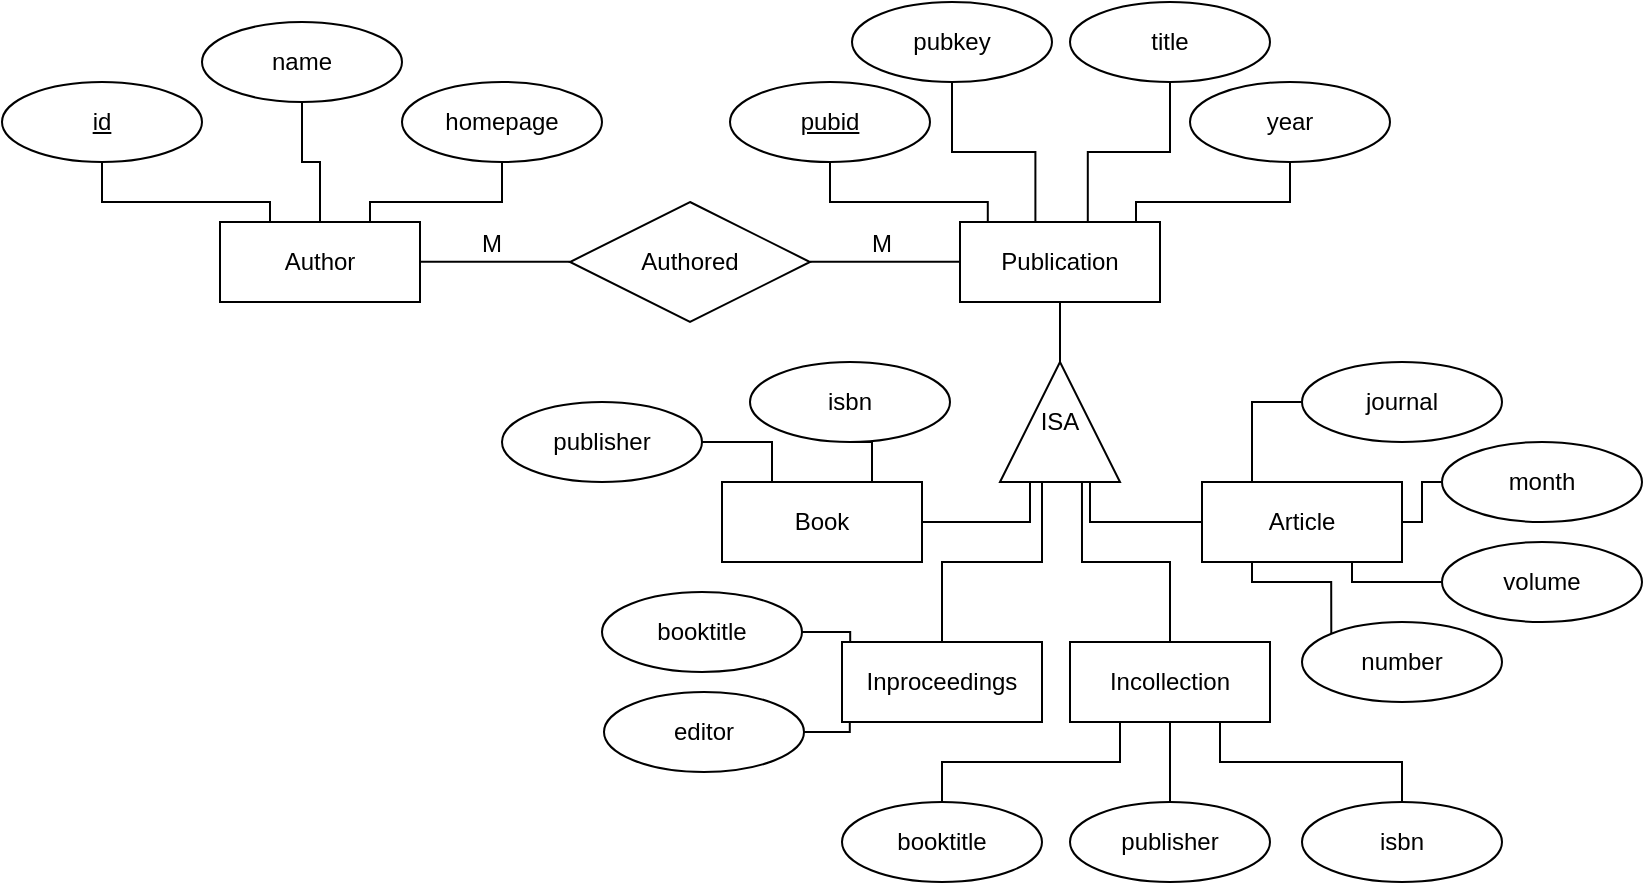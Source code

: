 <mxfile version="22.0.6" type="device">
  <diagram name="Page-1" id="rGmIJCDmmFJFTNqrKPJ_">
    <mxGraphModel dx="808" dy="476" grid="1" gridSize="10" guides="1" tooltips="1" connect="1" arrows="1" fold="1" page="1" pageScale="1" pageWidth="1169" pageHeight="827" math="0" shadow="0">
      <root>
        <mxCell id="0" />
        <mxCell id="1" parent="0" />
        <mxCell id="ZkCvH2NiR-B9nWH_DVVd-18" value="Publication" style="whiteSpace=wrap;html=1;align=center;" parent="1" vertex="1">
          <mxGeometry x="654" y="304" width="100" height="40" as="geometry" />
        </mxCell>
        <mxCell id="ZkCvH2NiR-B9nWH_DVVd-19" value="Book" style="whiteSpace=wrap;html=1;align=center;" parent="1" vertex="1">
          <mxGeometry x="535" y="434" width="100" height="40" as="geometry" />
        </mxCell>
        <mxCell id="ZkCvH2NiR-B9nWH_DVVd-20" value="Inproceedings" style="whiteSpace=wrap;html=1;align=center;" parent="1" vertex="1">
          <mxGeometry x="595" y="514" width="100" height="40" as="geometry" />
        </mxCell>
        <mxCell id="ZkCvH2NiR-B9nWH_DVVd-21" value="Incollection" style="whiteSpace=wrap;html=1;align=center;" parent="1" vertex="1">
          <mxGeometry x="709" y="514" width="100" height="40" as="geometry" />
        </mxCell>
        <mxCell id="ZkCvH2NiR-B9nWH_DVVd-22" value="Article" style="whiteSpace=wrap;html=1;align=center;" parent="1" vertex="1">
          <mxGeometry x="775" y="434" width="100" height="40" as="geometry" />
        </mxCell>
        <mxCell id="ZkCvH2NiR-B9nWH_DVVd-23" value="Author" style="whiteSpace=wrap;html=1;align=center;" parent="1" vertex="1">
          <mxGeometry x="284" y="304" width="100" height="40" as="geometry" />
        </mxCell>
        <mxCell id="ZkCvH2NiR-B9nWH_DVVd-85" style="edgeStyle=orthogonalEdgeStyle;rounded=0;orthogonalLoop=1;jettySize=auto;html=1;exitX=0.5;exitY=1;exitDx=0;exitDy=0;endArrow=none;endFill=0;" parent="1" source="ZkCvH2NiR-B9nWH_DVVd-24" target="ZkCvH2NiR-B9nWH_DVVd-23" edge="1">
          <mxGeometry relative="1" as="geometry" />
        </mxCell>
        <mxCell id="ZkCvH2NiR-B9nWH_DVVd-24" value="name" style="ellipse;whiteSpace=wrap;html=1;align=center;" parent="1" vertex="1">
          <mxGeometry x="275" y="204" width="100" height="40" as="geometry" />
        </mxCell>
        <mxCell id="ZkCvH2NiR-B9nWH_DVVd-84" style="edgeStyle=orthogonalEdgeStyle;rounded=0;orthogonalLoop=1;jettySize=auto;html=1;exitX=0.5;exitY=1;exitDx=0;exitDy=0;entryX=0.25;entryY=0;entryDx=0;entryDy=0;endArrow=none;endFill=0;" parent="1" source="ZkCvH2NiR-B9nWH_DVVd-25" target="ZkCvH2NiR-B9nWH_DVVd-23" edge="1">
          <mxGeometry relative="1" as="geometry">
            <Array as="points">
              <mxPoint x="225" y="294" />
              <mxPoint x="309" y="294" />
            </Array>
          </mxGeometry>
        </mxCell>
        <mxCell id="ZkCvH2NiR-B9nWH_DVVd-25" value="id" style="ellipse;whiteSpace=wrap;html=1;align=center;fontStyle=4;" parent="1" vertex="1">
          <mxGeometry x="175" y="234" width="100" height="40" as="geometry" />
        </mxCell>
        <mxCell id="ZkCvH2NiR-B9nWH_DVVd-26" value="pubid" style="ellipse;whiteSpace=wrap;html=1;align=center;fontStyle=4;" parent="1" vertex="1">
          <mxGeometry x="539" y="234" width="100" height="40" as="geometry" />
        </mxCell>
        <mxCell id="ZkCvH2NiR-B9nWH_DVVd-86" style="edgeStyle=orthogonalEdgeStyle;rounded=0;orthogonalLoop=1;jettySize=auto;html=1;exitX=0.5;exitY=1;exitDx=0;exitDy=0;entryX=0.75;entryY=0;entryDx=0;entryDy=0;endArrow=none;endFill=0;" parent="1" source="ZkCvH2NiR-B9nWH_DVVd-28" target="ZkCvH2NiR-B9nWH_DVVd-23" edge="1">
          <mxGeometry relative="1" as="geometry" />
        </mxCell>
        <mxCell id="ZkCvH2NiR-B9nWH_DVVd-28" value="homepage" style="ellipse;whiteSpace=wrap;html=1;align=center;" parent="1" vertex="1">
          <mxGeometry x="375" y="234" width="100" height="40" as="geometry" />
        </mxCell>
        <mxCell id="ZkCvH2NiR-B9nWH_DVVd-30" value="title" style="ellipse;whiteSpace=wrap;html=1;align=center;" parent="1" vertex="1">
          <mxGeometry x="709" y="194" width="100" height="40" as="geometry" />
        </mxCell>
        <mxCell id="ZkCvH2NiR-B9nWH_DVVd-31" value="year" style="ellipse;whiteSpace=wrap;html=1;align=center;" parent="1" vertex="1">
          <mxGeometry x="769" y="234" width="100" height="40" as="geometry" />
        </mxCell>
        <mxCell id="ZkCvH2NiR-B9nWH_DVVd-32" value="Authored" style="shape=rhombus;perimeter=rhombusPerimeter;whiteSpace=wrap;html=1;align=center;" parent="1" vertex="1">
          <mxGeometry x="459" y="294" width="120" height="60" as="geometry" />
        </mxCell>
        <mxCell id="ZkCvH2NiR-B9nWH_DVVd-60" value="" style="edgeStyle=orthogonalEdgeStyle;rounded=0;orthogonalLoop=1;jettySize=auto;html=1;endArrow=none;endFill=0;" parent="1" source="ZkCvH2NiR-B9nWH_DVVd-46" target="ZkCvH2NiR-B9nWH_DVVd-18" edge="1">
          <mxGeometry relative="1" as="geometry" />
        </mxCell>
        <mxCell id="ZkCvH2NiR-B9nWH_DVVd-62" style="edgeStyle=orthogonalEdgeStyle;rounded=0;orthogonalLoop=1;jettySize=auto;html=1;exitX=0;exitY=0.25;exitDx=0;exitDy=0;endArrow=none;endFill=0;" parent="1" source="ZkCvH2NiR-B9nWH_DVVd-46" target="ZkCvH2NiR-B9nWH_DVVd-19" edge="1">
          <mxGeometry relative="1" as="geometry" />
        </mxCell>
        <mxCell id="ZkCvH2NiR-B9nWH_DVVd-63" style="edgeStyle=orthogonalEdgeStyle;rounded=0;orthogonalLoop=1;jettySize=auto;html=1;exitX=0;exitY=0.75;exitDx=0;exitDy=0;endArrow=none;endFill=0;" parent="1" source="ZkCvH2NiR-B9nWH_DVVd-46" target="ZkCvH2NiR-B9nWH_DVVd-22" edge="1">
          <mxGeometry relative="1" as="geometry" />
        </mxCell>
        <mxCell id="ZkCvH2NiR-B9nWH_DVVd-46" value="ISA" style="triangle;whiteSpace=wrap;html=1;direction=north;" parent="1" vertex="1">
          <mxGeometry x="674" y="374" width="60" height="60" as="geometry" />
        </mxCell>
        <mxCell id="ZkCvH2NiR-B9nWH_DVVd-51" style="edgeStyle=orthogonalEdgeStyle;rounded=0;orthogonalLoop=1;jettySize=auto;html=1;exitX=0.5;exitY=0;exitDx=0;exitDy=0;entryX=0;entryY=0.35;entryDx=0;entryDy=0;entryPerimeter=0;endArrow=none;endFill=0;" parent="1" source="ZkCvH2NiR-B9nWH_DVVd-20" target="ZkCvH2NiR-B9nWH_DVVd-46" edge="1">
          <mxGeometry relative="1" as="geometry" />
        </mxCell>
        <mxCell id="ZkCvH2NiR-B9nWH_DVVd-52" style="edgeStyle=orthogonalEdgeStyle;rounded=0;orthogonalLoop=1;jettySize=auto;html=1;exitX=0.5;exitY=0;exitDx=0;exitDy=0;entryX=0;entryY=0.683;entryDx=0;entryDy=0;entryPerimeter=0;endArrow=none;endFill=0;" parent="1" source="ZkCvH2NiR-B9nWH_DVVd-21" target="ZkCvH2NiR-B9nWH_DVVd-46" edge="1">
          <mxGeometry relative="1" as="geometry" />
        </mxCell>
        <mxCell id="ZkCvH2NiR-B9nWH_DVVd-96" style="edgeStyle=orthogonalEdgeStyle;rounded=0;orthogonalLoop=1;jettySize=auto;html=1;exitX=0;exitY=0.5;exitDx=0;exitDy=0;entryX=0.25;entryY=0;entryDx=0;entryDy=0;endArrow=none;endFill=0;" parent="1" source="ZkCvH2NiR-B9nWH_DVVd-64" target="ZkCvH2NiR-B9nWH_DVVd-22" edge="1">
          <mxGeometry relative="1" as="geometry" />
        </mxCell>
        <mxCell id="ZkCvH2NiR-B9nWH_DVVd-64" value="journal" style="ellipse;whiteSpace=wrap;html=1;align=center;" parent="1" vertex="1">
          <mxGeometry x="825" y="374" width="100" height="40" as="geometry" />
        </mxCell>
        <mxCell id="ZkCvH2NiR-B9nWH_DVVd-97" style="edgeStyle=orthogonalEdgeStyle;rounded=0;orthogonalLoop=1;jettySize=auto;html=1;exitX=0;exitY=0.5;exitDx=0;exitDy=0;entryX=1;entryY=0.5;entryDx=0;entryDy=0;endArrow=none;endFill=0;" parent="1" source="ZkCvH2NiR-B9nWH_DVVd-69" target="ZkCvH2NiR-B9nWH_DVVd-22" edge="1">
          <mxGeometry relative="1" as="geometry">
            <Array as="points">
              <mxPoint x="885" y="434" />
              <mxPoint x="885" y="454" />
            </Array>
          </mxGeometry>
        </mxCell>
        <mxCell id="ZkCvH2NiR-B9nWH_DVVd-69" value="month" style="ellipse;whiteSpace=wrap;html=1;align=center;" parent="1" vertex="1">
          <mxGeometry x="895" y="414" width="100" height="40" as="geometry" />
        </mxCell>
        <mxCell id="ZkCvH2NiR-B9nWH_DVVd-100" style="edgeStyle=orthogonalEdgeStyle;rounded=0;orthogonalLoop=1;jettySize=auto;html=1;exitX=0;exitY=0.5;exitDx=0;exitDy=0;entryX=0.75;entryY=1;entryDx=0;entryDy=0;endArrow=none;endFill=0;" parent="1" source="ZkCvH2NiR-B9nWH_DVVd-70" target="ZkCvH2NiR-B9nWH_DVVd-22" edge="1">
          <mxGeometry relative="1" as="geometry">
            <Array as="points">
              <mxPoint x="850" y="484" />
            </Array>
          </mxGeometry>
        </mxCell>
        <mxCell id="ZkCvH2NiR-B9nWH_DVVd-70" value="volume" style="ellipse;whiteSpace=wrap;html=1;align=center;" parent="1" vertex="1">
          <mxGeometry x="895" y="464" width="100" height="40" as="geometry" />
        </mxCell>
        <mxCell id="ZkCvH2NiR-B9nWH_DVVd-101" style="edgeStyle=orthogonalEdgeStyle;rounded=0;orthogonalLoop=1;jettySize=auto;html=1;exitX=0;exitY=0;exitDx=0;exitDy=0;entryX=0.25;entryY=1;entryDx=0;entryDy=0;endArrow=none;endFill=0;" parent="1" source="ZkCvH2NiR-B9nWH_DVVd-71" target="ZkCvH2NiR-B9nWH_DVVd-22" edge="1">
          <mxGeometry relative="1" as="geometry">
            <Array as="points">
              <mxPoint x="840" y="484" />
              <mxPoint x="800" y="484" />
            </Array>
          </mxGeometry>
        </mxCell>
        <mxCell id="ZkCvH2NiR-B9nWH_DVVd-71" value="number" style="ellipse;whiteSpace=wrap;html=1;align=center;" parent="1" vertex="1">
          <mxGeometry x="825" y="504" width="100" height="40" as="geometry" />
        </mxCell>
        <mxCell id="ZkCvH2NiR-B9nWH_DVVd-109" style="edgeStyle=orthogonalEdgeStyle;rounded=0;orthogonalLoop=1;jettySize=auto;html=1;exitX=0.5;exitY=0;exitDx=0;exitDy=0;entryX=0.5;entryY=1;entryDx=0;entryDy=0;endArrow=none;endFill=0;" parent="1" source="ZkCvH2NiR-B9nWH_DVVd-72" target="ZkCvH2NiR-B9nWH_DVVd-21" edge="1">
          <mxGeometry relative="1" as="geometry" />
        </mxCell>
        <mxCell id="ZkCvH2NiR-B9nWH_DVVd-72" value="publisher" style="ellipse;whiteSpace=wrap;html=1;align=center;" parent="1" vertex="1">
          <mxGeometry x="709" y="594" width="100" height="40" as="geometry" />
        </mxCell>
        <mxCell id="ZkCvH2NiR-B9nWH_DVVd-110" style="edgeStyle=orthogonalEdgeStyle;rounded=0;orthogonalLoop=1;jettySize=auto;html=1;exitX=0.5;exitY=0;exitDx=0;exitDy=0;entryX=0.75;entryY=1;entryDx=0;entryDy=0;endArrow=none;endFill=0;" parent="1" source="ZkCvH2NiR-B9nWH_DVVd-73" target="ZkCvH2NiR-B9nWH_DVVd-21" edge="1">
          <mxGeometry relative="1" as="geometry" />
        </mxCell>
        <mxCell id="ZkCvH2NiR-B9nWH_DVVd-73" value="isbn" style="ellipse;whiteSpace=wrap;html=1;align=center;" parent="1" vertex="1">
          <mxGeometry x="825" y="594" width="100" height="40" as="geometry" />
        </mxCell>
        <mxCell id="ZkCvH2NiR-B9nWH_DVVd-108" style="edgeStyle=orthogonalEdgeStyle;rounded=0;orthogonalLoop=1;jettySize=auto;html=1;exitX=0.5;exitY=0;exitDx=0;exitDy=0;entryX=0.25;entryY=1;entryDx=0;entryDy=0;endArrow=none;endFill=0;" parent="1" source="ZkCvH2NiR-B9nWH_DVVd-74" target="ZkCvH2NiR-B9nWH_DVVd-21" edge="1">
          <mxGeometry relative="1" as="geometry" />
        </mxCell>
        <mxCell id="ZkCvH2NiR-B9nWH_DVVd-74" value="booktitle" style="ellipse;whiteSpace=wrap;html=1;align=center;" parent="1" vertex="1">
          <mxGeometry x="595" y="594" width="100" height="40" as="geometry" />
        </mxCell>
        <mxCell id="ZkCvH2NiR-B9nWH_DVVd-105" style="edgeStyle=orthogonalEdgeStyle;rounded=0;orthogonalLoop=1;jettySize=auto;html=1;exitX=1;exitY=0.5;exitDx=0;exitDy=0;entryX=0.039;entryY=0.998;entryDx=0;entryDy=0;endArrow=none;endFill=0;entryPerimeter=0;" parent="1" source="ZkCvH2NiR-B9nWH_DVVd-75" target="ZkCvH2NiR-B9nWH_DVVd-20" edge="1">
          <mxGeometry relative="1" as="geometry" />
        </mxCell>
        <mxCell id="ZkCvH2NiR-B9nWH_DVVd-75" value="editor" style="ellipse;whiteSpace=wrap;html=1;align=center;" parent="1" vertex="1">
          <mxGeometry x="476" y="539" width="100" height="40" as="geometry" />
        </mxCell>
        <mxCell id="ZkCvH2NiR-B9nWH_DVVd-106" style="edgeStyle=orthogonalEdgeStyle;rounded=0;orthogonalLoop=1;jettySize=auto;html=1;exitX=1;exitY=0.5;exitDx=0;exitDy=0;entryX=0.041;entryY=-0.002;entryDx=0;entryDy=0;endArrow=none;endFill=0;entryPerimeter=0;" parent="1" source="ZkCvH2NiR-B9nWH_DVVd-76" target="ZkCvH2NiR-B9nWH_DVVd-20" edge="1">
          <mxGeometry relative="1" as="geometry" />
        </mxCell>
        <mxCell id="ZkCvH2NiR-B9nWH_DVVd-76" value="booktitle" style="ellipse;whiteSpace=wrap;html=1;align=center;" parent="1" vertex="1">
          <mxGeometry x="475" y="489" width="100" height="40" as="geometry" />
        </mxCell>
        <mxCell id="ZkCvH2NiR-B9nWH_DVVd-92" style="edgeStyle=orthogonalEdgeStyle;rounded=0;orthogonalLoop=1;jettySize=auto;html=1;exitX=1;exitY=0.5;exitDx=0;exitDy=0;entryX=0.25;entryY=0;entryDx=0;entryDy=0;endArrow=none;endFill=0;" parent="1" source="ZkCvH2NiR-B9nWH_DVVd-77" target="ZkCvH2NiR-B9nWH_DVVd-19" edge="1">
          <mxGeometry relative="1" as="geometry" />
        </mxCell>
        <mxCell id="ZkCvH2NiR-B9nWH_DVVd-77" value="publisher" style="ellipse;whiteSpace=wrap;html=1;align=center;" parent="1" vertex="1">
          <mxGeometry x="425" y="394" width="100" height="40" as="geometry" />
        </mxCell>
        <mxCell id="ZkCvH2NiR-B9nWH_DVVd-93" style="edgeStyle=orthogonalEdgeStyle;rounded=0;orthogonalLoop=1;jettySize=auto;html=1;exitX=0.5;exitY=1;exitDx=0;exitDy=0;entryX=0.75;entryY=0;entryDx=0;entryDy=0;endArrow=none;endFill=0;" parent="1" source="ZkCvH2NiR-B9nWH_DVVd-78" target="ZkCvH2NiR-B9nWH_DVVd-19" edge="1">
          <mxGeometry relative="1" as="geometry" />
        </mxCell>
        <mxCell id="ZkCvH2NiR-B9nWH_DVVd-78" value="isbn" style="ellipse;whiteSpace=wrap;html=1;align=center;" parent="1" vertex="1">
          <mxGeometry x="549" y="374" width="100" height="40" as="geometry" />
        </mxCell>
        <mxCell id="ZkCvH2NiR-B9nWH_DVVd-87" style="edgeStyle=orthogonalEdgeStyle;rounded=0;orthogonalLoop=1;jettySize=auto;html=1;exitX=0.5;exitY=1;exitDx=0;exitDy=0;entryX=0.139;entryY=-0.006;entryDx=0;entryDy=0;entryPerimeter=0;endArrow=none;endFill=0;" parent="1" source="ZkCvH2NiR-B9nWH_DVVd-26" target="ZkCvH2NiR-B9nWH_DVVd-18" edge="1">
          <mxGeometry relative="1" as="geometry">
            <Array as="points">
              <mxPoint x="589" y="294" />
              <mxPoint x="668" y="294" />
            </Array>
          </mxGeometry>
        </mxCell>
        <mxCell id="ZkCvH2NiR-B9nWH_DVVd-88" style="edgeStyle=orthogonalEdgeStyle;rounded=0;orthogonalLoop=1;jettySize=auto;html=1;exitX=0.5;exitY=1;exitDx=0;exitDy=0;entryX=0.377;entryY=0.012;entryDx=0;entryDy=0;entryPerimeter=0;endArrow=none;endFill=0;" parent="1" source="qYbSyQAhKfylTp0iU88p-1" target="ZkCvH2NiR-B9nWH_DVVd-18" edge="1">
          <mxGeometry relative="1" as="geometry">
            <mxPoint x="655" y="234" as="sourcePoint" />
          </mxGeometry>
        </mxCell>
        <mxCell id="ZkCvH2NiR-B9nWH_DVVd-89" style="edgeStyle=orthogonalEdgeStyle;rounded=0;orthogonalLoop=1;jettySize=auto;html=1;exitX=0.5;exitY=1;exitDx=0;exitDy=0;entryX=0.639;entryY=0.003;entryDx=0;entryDy=0;entryPerimeter=0;endArrow=none;endFill=0;" parent="1" source="ZkCvH2NiR-B9nWH_DVVd-30" target="ZkCvH2NiR-B9nWH_DVVd-18" edge="1">
          <mxGeometry relative="1" as="geometry" />
        </mxCell>
        <mxCell id="ZkCvH2NiR-B9nWH_DVVd-91" style="edgeStyle=orthogonalEdgeStyle;rounded=0;orthogonalLoop=1;jettySize=auto;html=1;exitX=0.5;exitY=1;exitDx=0;exitDy=0;entryX=0.88;entryY=0.007;entryDx=0;entryDy=0;entryPerimeter=0;endArrow=none;endFill=0;" parent="1" source="ZkCvH2NiR-B9nWH_DVVd-31" target="ZkCvH2NiR-B9nWH_DVVd-18" edge="1">
          <mxGeometry relative="1" as="geometry">
            <Array as="points">
              <mxPoint x="819" y="294" />
              <mxPoint x="742" y="294" />
            </Array>
          </mxGeometry>
        </mxCell>
        <mxCell id="ZkCvH2NiR-B9nWH_DVVd-114" value="" style="edgeStyle=entityRelationEdgeStyle;fontSize=12;html=1;endArrow=none;startArrow=none;rounded=0;exitX=1;exitY=0.5;exitDx=0;exitDy=0;entryX=0;entryY=0.5;entryDx=0;entryDy=0;startFill=0;endFill=0;" parent="1" edge="1">
          <mxGeometry width="100" height="100" relative="1" as="geometry">
            <mxPoint x="579" y="323.9" as="sourcePoint" />
            <mxPoint x="654" y="323.9" as="targetPoint" />
          </mxGeometry>
        </mxCell>
        <mxCell id="ZkCvH2NiR-B9nWH_DVVd-115" value="M" style="resizable=0;html=1;whiteSpace=wrap;align=left;verticalAlign=bottom;" parent="1" connectable="0" vertex="1">
          <mxGeometry x="608" y="323.9" as="geometry" />
        </mxCell>
        <mxCell id="ZkCvH2NiR-B9nWH_DVVd-116" value="" style="edgeStyle=entityRelationEdgeStyle;fontSize=12;html=1;endArrow=none;startArrow=none;rounded=0;exitX=1;exitY=0.5;exitDx=0;exitDy=0;entryX=0;entryY=0.5;entryDx=0;entryDy=0;startFill=0;endFill=0;" parent="1" edge="1">
          <mxGeometry width="100" height="100" relative="1" as="geometry">
            <mxPoint x="384" y="323.9" as="sourcePoint" />
            <mxPoint x="459" y="323.9" as="targetPoint" />
          </mxGeometry>
        </mxCell>
        <mxCell id="ZkCvH2NiR-B9nWH_DVVd-117" value="M" style="resizable=0;html=1;whiteSpace=wrap;align=left;verticalAlign=bottom;" parent="1" connectable="0" vertex="1">
          <mxGeometry x="413" y="323.9" as="geometry" />
        </mxCell>
        <mxCell id="qYbSyQAhKfylTp0iU88p-1" value="pubkey" style="ellipse;whiteSpace=wrap;html=1;align=center;" vertex="1" parent="1">
          <mxGeometry x="600" y="194" width="100" height="40" as="geometry" />
        </mxCell>
      </root>
    </mxGraphModel>
  </diagram>
</mxfile>
